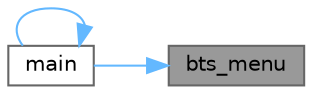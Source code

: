 digraph "bts_menu"
{
 // LATEX_PDF_SIZE
  bgcolor="transparent";
  edge [fontname=Helvetica,fontsize=10,labelfontname=Helvetica,labelfontsize=10];
  node [fontname=Helvetica,fontsize=10,shape=box,height=0.2,width=0.4];
  rankdir="RL";
  Node1 [label="bts_menu",height=0.2,width=0.4,color="gray40", fillcolor="grey60", style="filled", fontcolor="black",tooltip="Visual program control menu."];
  Node1 -> Node2 [dir="back",color="steelblue1",style="solid"];
  Node2 [label="main",height=0.2,width=0.4,color="grey40", fillcolor="white", style="filled",URL="$saiod__4_8cpp.html#ae66f6b31b5ad750f1fe042a706a4e3d4",tooltip="Main function."];
  Node2 -> Node2 [dir="back",color="steelblue1",style="solid"];
}

